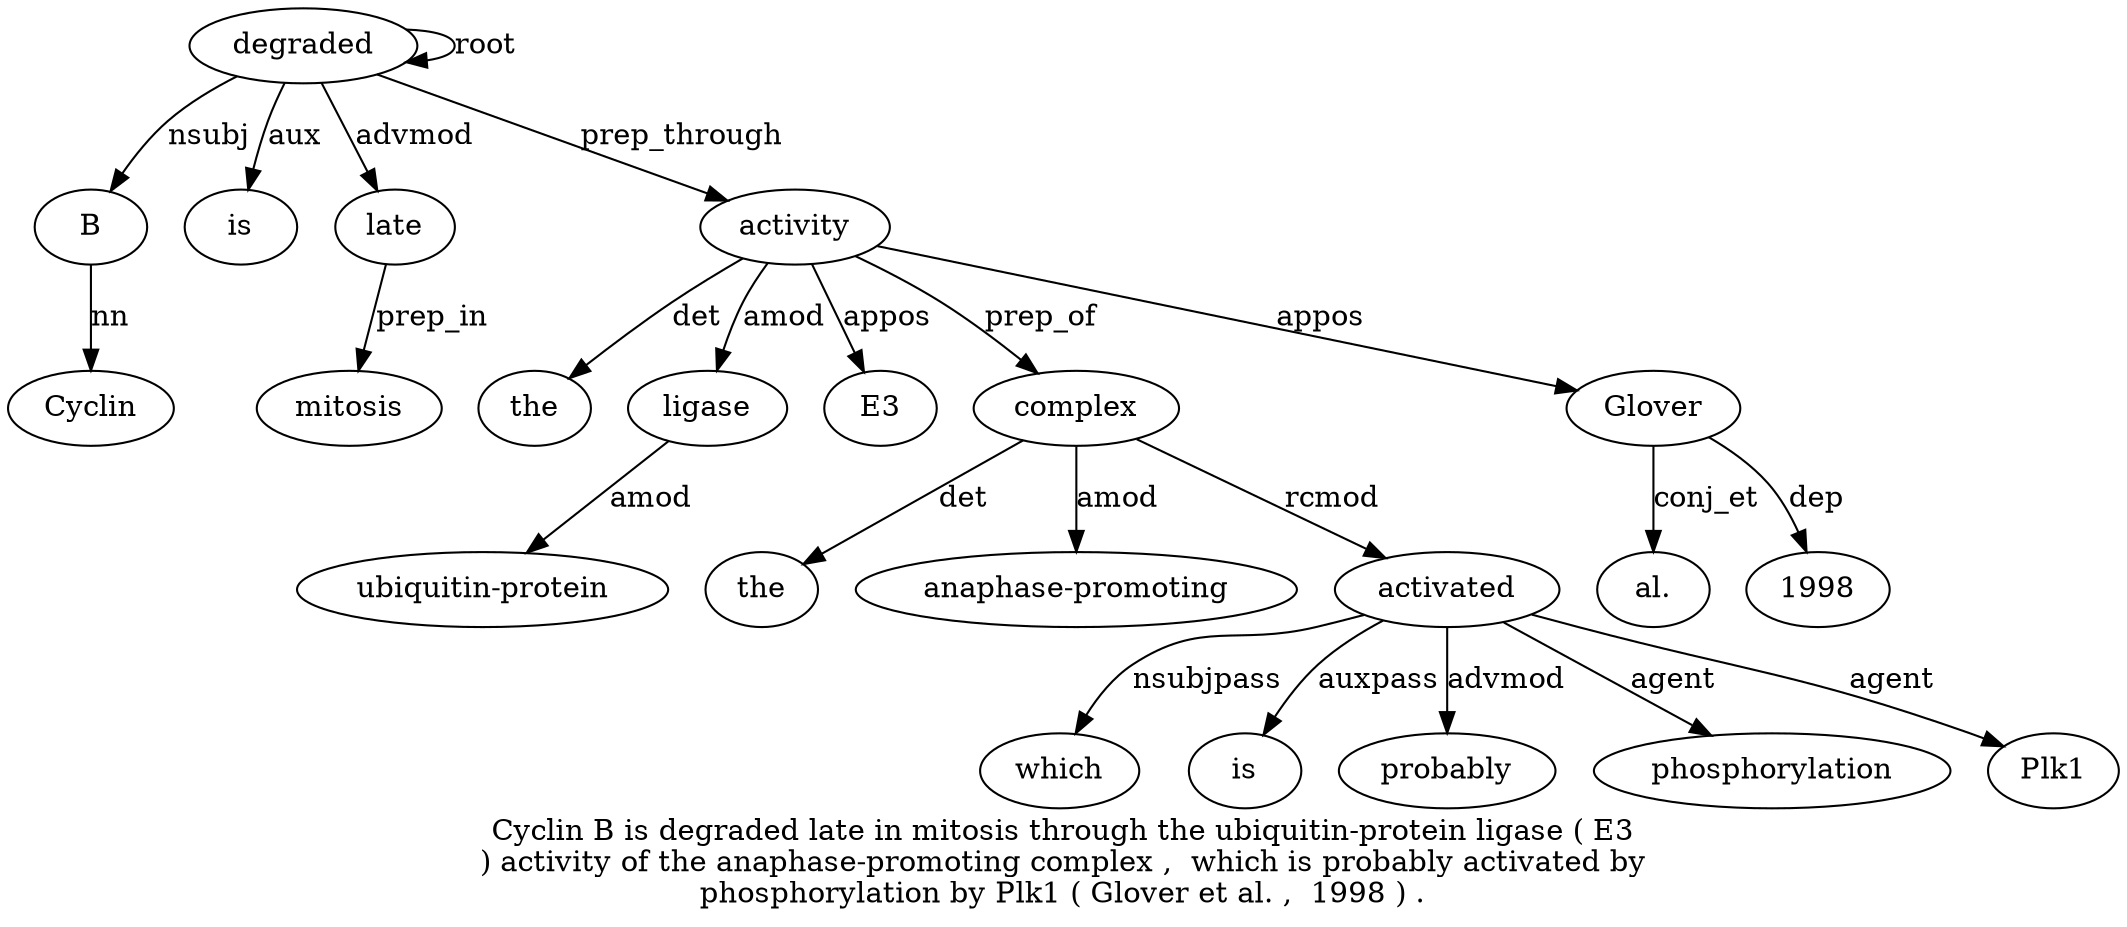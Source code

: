 digraph "Cyclin B is degraded late in mitosis through the ubiquitin-protein ligase ( E3 ) activity of the anaphase-promoting complex ,  which is probably activated by phosphorylation by Plk1 ( Glover et al. ,  1998 ) ." {
label="Cyclin B is degraded late in mitosis through the ubiquitin-protein ligase ( E3
) activity of the anaphase-promoting complex ,  which is probably activated by
phosphorylation by Plk1 ( Glover et al. ,  1998 ) .";
B2 [style=filled, fillcolor=white, label=B];
Cyclin1 [style=filled, fillcolor=white, label=Cyclin];
B2 -> Cyclin1  [label=nn];
degraded4 [style=filled, fillcolor=white, label=degraded];
degraded4 -> B2  [label=nsubj];
is3 [style=filled, fillcolor=white, label=is];
degraded4 -> is3  [label=aux];
degraded4 -> degraded4  [label=root];
late5 [style=filled, fillcolor=white, label=late];
degraded4 -> late5  [label=advmod];
mitosis7 [style=filled, fillcolor=white, label=mitosis];
late5 -> mitosis7  [label=prep_in];
activity15 [style=filled, fillcolor=white, label=activity];
the9 [style=filled, fillcolor=white, label=the];
activity15 -> the9  [label=det];
ligase11 [style=filled, fillcolor=white, label=ligase];
"ubiquitin-protein10" [style=filled, fillcolor=white, label="ubiquitin-protein"];
ligase11 -> "ubiquitin-protein10"  [label=amod];
activity15 -> ligase11  [label=amod];
E31 [style=filled, fillcolor=white, label=E3];
activity15 -> E31  [label=appos];
degraded4 -> activity15  [label=prep_through];
complex19 [style=filled, fillcolor=white, label=complex];
the17 [style=filled, fillcolor=white, label=the];
complex19 -> the17  [label=det];
"anaphase-promoting18" [style=filled, fillcolor=white, label="anaphase-promoting"];
complex19 -> "anaphase-promoting18"  [label=amod];
activity15 -> complex19  [label=prep_of];
activated24 [style=filled, fillcolor=white, label=activated];
which21 [style=filled, fillcolor=white, label=which];
activated24 -> which21  [label=nsubjpass];
is22 [style=filled, fillcolor=white, label=is];
activated24 -> is22  [label=auxpass];
probably23 [style=filled, fillcolor=white, label=probably];
activated24 -> probably23  [label=advmod];
complex19 -> activated24  [label=rcmod];
phosphorylation26 [style=filled, fillcolor=white, label=phosphorylation];
activated24 -> phosphorylation26  [label=agent];
Plk128 [style=filled, fillcolor=white, label=Plk1];
activated24 -> Plk128  [label=agent];
Glover30 [style=filled, fillcolor=white, label=Glover];
activity15 -> Glover30  [label=appos];
"al.32" [style=filled, fillcolor=white, label="al."];
Glover30 -> "al.32"  [label=conj_et];
199834 [style=filled, fillcolor=white, label=1998];
Glover30 -> 199834  [label=dep];
}

